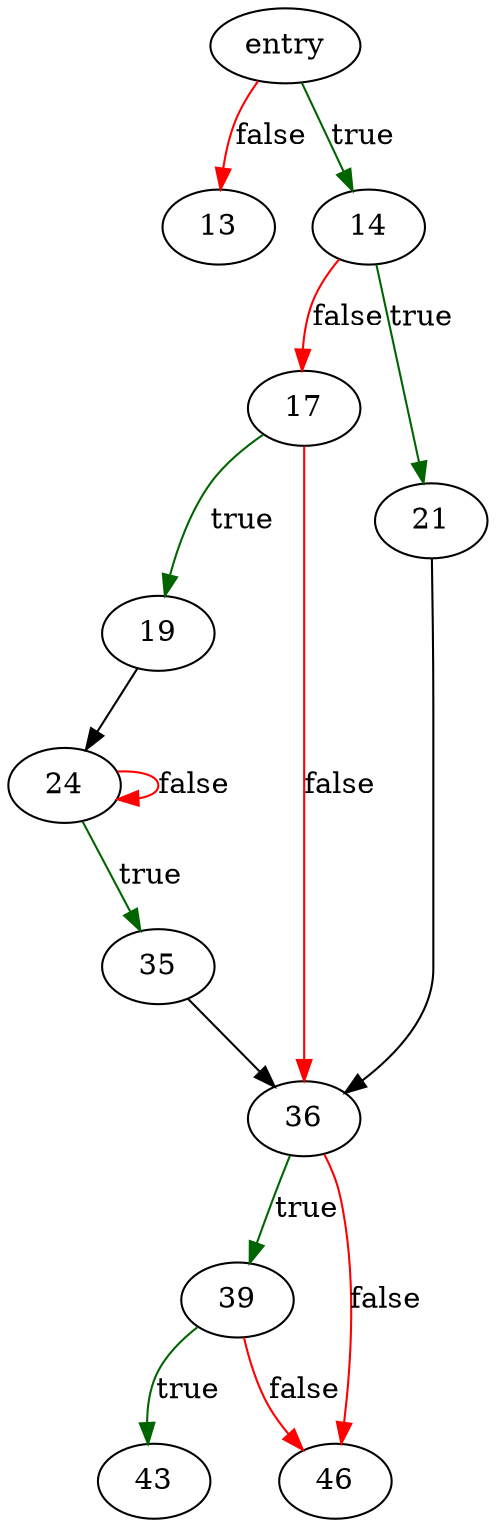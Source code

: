 digraph "main" {
	// Node definitions.
	2 [label=entry];
	13;
	14;
	17;
	19;
	21;
	24;
	35;
	36;
	39;
	43;
	46;

	// Edge definitions.
	2 -> 13 [
		color=red
		label=false
	];
	2 -> 14 [
		color=darkgreen
		label=true
	];
	14 -> 17 [
		color=red
		label=false
	];
	14 -> 21 [
		color=darkgreen
		label=true
	];
	17 -> 19 [
		color=darkgreen
		label=true
	];
	17 -> 36 [
		color=red
		label=false
	];
	19 -> 24;
	21 -> 36;
	24 -> 24 [
		color=red
		label=false
	];
	24 -> 35 [
		color=darkgreen
		label=true
	];
	35 -> 36;
	36 -> 39 [
		color=darkgreen
		label=true
	];
	36 -> 46 [
		color=red
		label=false
	];
	39 -> 43 [
		color=darkgreen
		label=true
	];
	39 -> 46 [
		color=red
		label=false
	];
}
